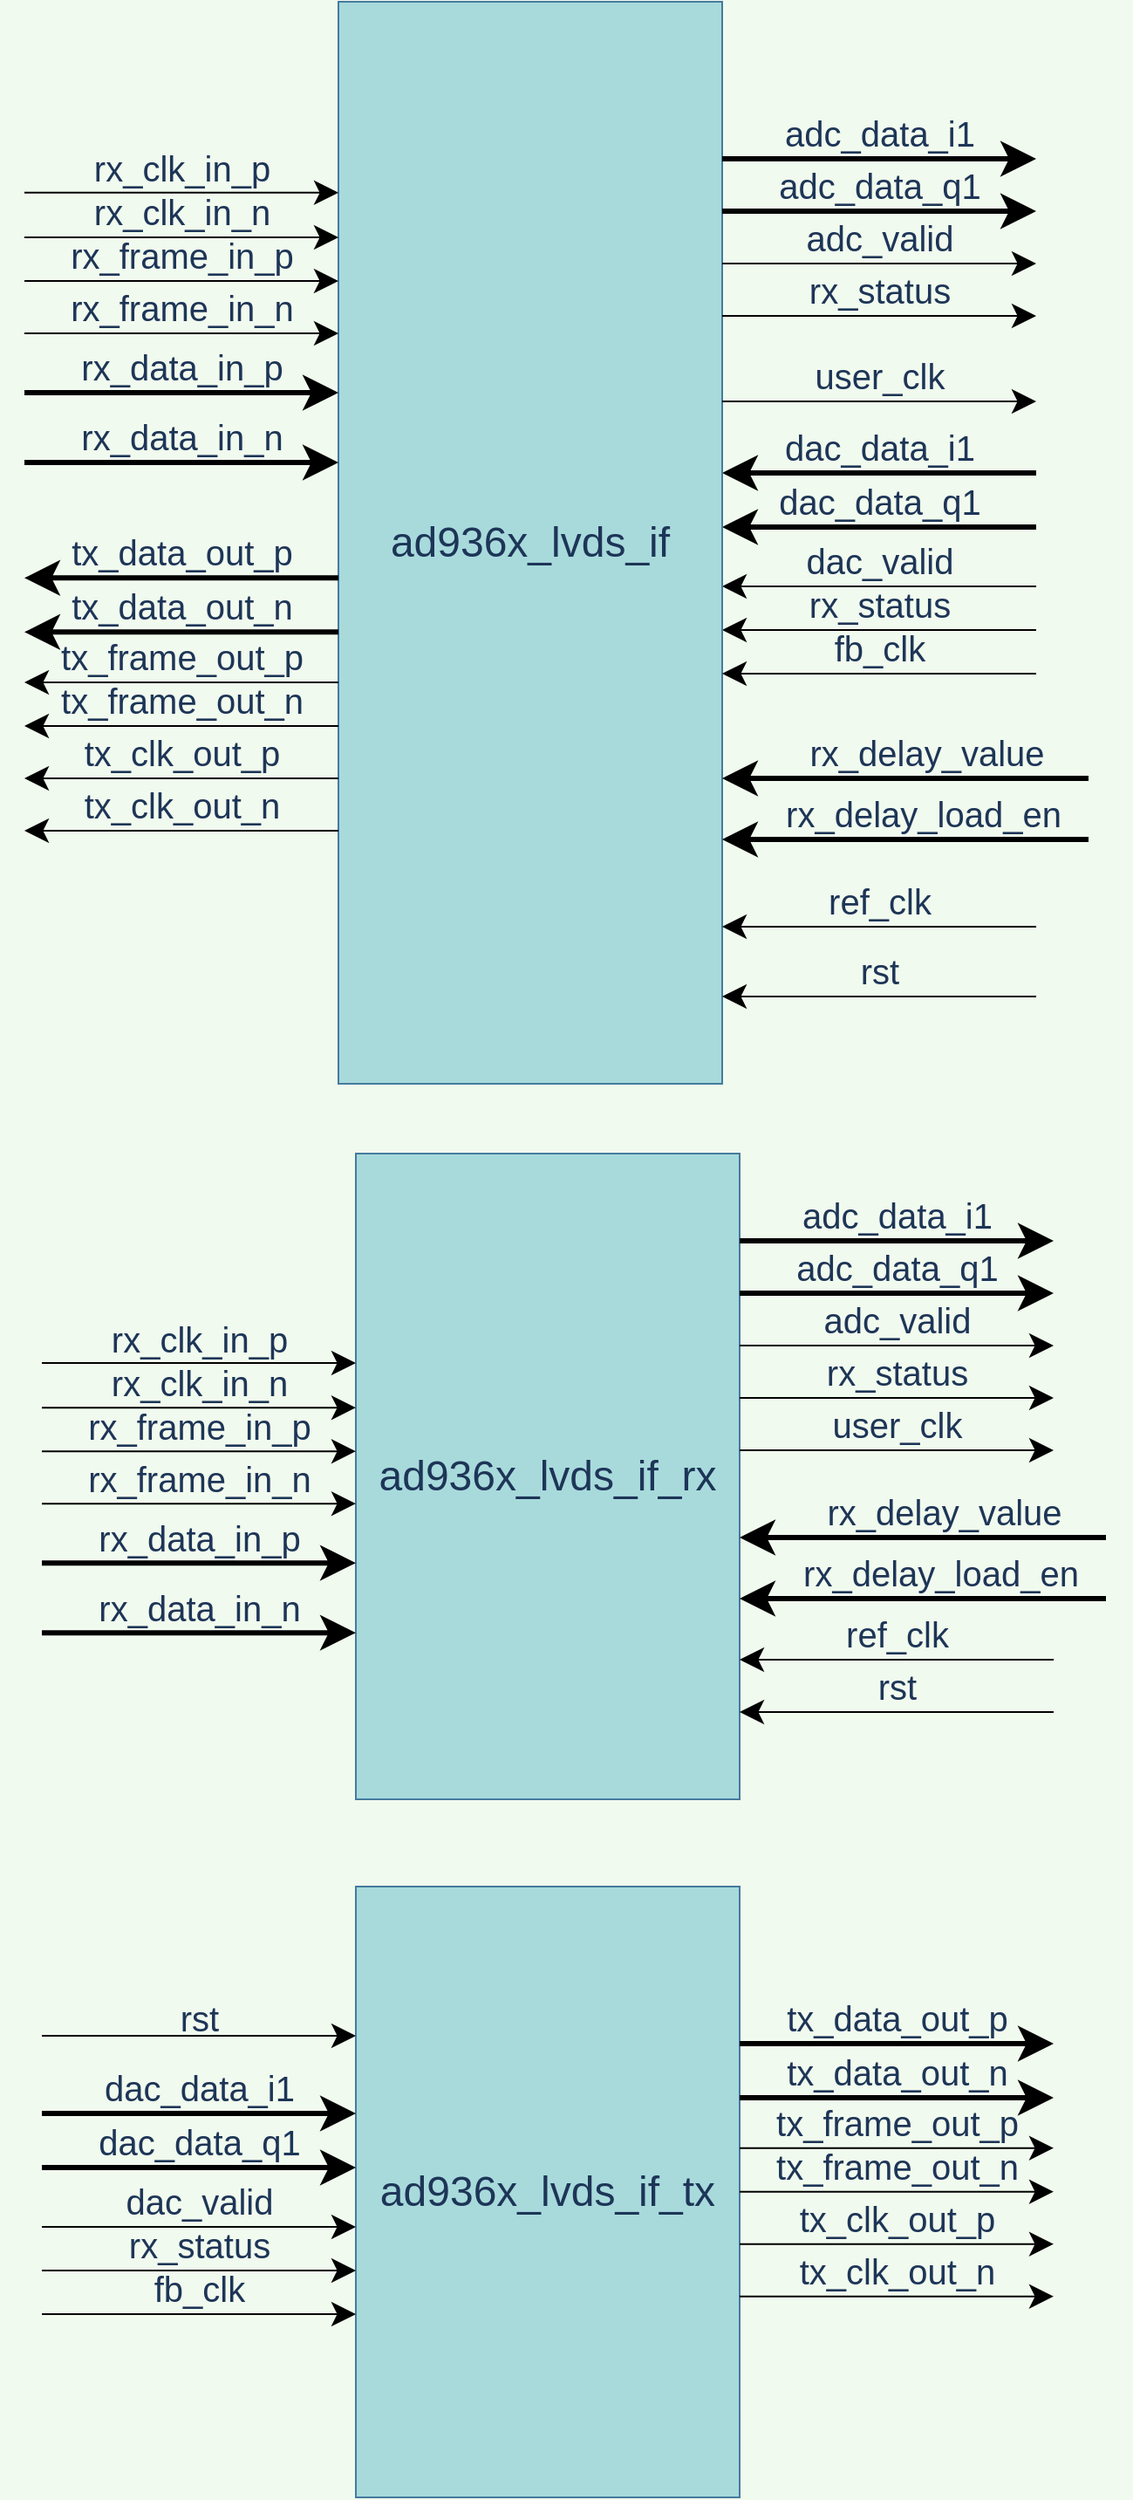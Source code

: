 <mxfile>
    <diagram id="qajqCv2ngGzNVGj3OD6F" name="Page-1">
        <mxGraphModel dx="1374" dy="790" grid="1" gridSize="10" guides="1" tooltips="1" connect="1" arrows="1" fold="1" page="1" pageScale="1" pageWidth="827" pageHeight="1169" background="#F1FAEE" math="0" shadow="0">
            <root>
                <mxCell id="0"/>
                <mxCell id="1" parent="0"/>
                <mxCell id="44" value="" style="group" parent="1" vertex="1" connectable="0">
                    <mxGeometry x="460" y="410" width="180" height="30" as="geometry"/>
                </mxCell>
                <mxCell id="45" value="" style="endArrow=classic;html=1;fontColor=#1D3557;strokeColor=#000000;jumpSize=24;endSize=11;startSize=7;strokeWidth=3;" parent="44" edge="1">
                    <mxGeometry width="50" height="50" relative="1" as="geometry">
                        <mxPoint x="180" y="30" as="sourcePoint"/>
                        <mxPoint y="30" as="targetPoint"/>
                    </mxGeometry>
                </mxCell>
                <mxCell id="46" value="&lt;font style=&quot;font-size: 20px&quot;&gt;dac_data_i1&lt;/font&gt;" style="text;html=1;align=center;verticalAlign=middle;resizable=0;points=[];autosize=1;fontColor=#1D3557;strokeWidth=4;" parent="44" vertex="1">
                    <mxGeometry x="30" y="5" width="120" height="20" as="geometry"/>
                </mxCell>
                <mxCell id="47" value="" style="group" parent="1" vertex="1" connectable="0">
                    <mxGeometry x="460" y="441" width="180" height="30" as="geometry"/>
                </mxCell>
                <mxCell id="48" value="" style="endArrow=classic;html=1;fontColor=#1D3557;strokeColor=#000000;jumpSize=24;endSize=11;startSize=7;strokeWidth=3;" parent="47" edge="1">
                    <mxGeometry width="50" height="50" relative="1" as="geometry">
                        <mxPoint x="180" y="30" as="sourcePoint"/>
                        <mxPoint y="30" as="targetPoint"/>
                    </mxGeometry>
                </mxCell>
                <mxCell id="49" value="&lt;font style=&quot;font-size: 20px&quot;&gt;dac_data_q1&lt;/font&gt;" style="text;html=1;align=center;verticalAlign=middle;resizable=0;points=[];autosize=1;fontColor=#1D3557;strokeWidth=4;" parent="47" vertex="1">
                    <mxGeometry x="25" y="5" width="130" height="20" as="geometry"/>
                </mxCell>
                <mxCell id="53" value="" style="group" parent="1" vertex="1" connectable="0">
                    <mxGeometry x="460" y="500" width="180" height="30" as="geometry"/>
                </mxCell>
                <mxCell id="54" value="" style="endArrow=classic;html=1;fontColor=#1D3557;strokeColor=#000000;jumpSize=24;endSize=11;startSize=7;" parent="53" edge="1">
                    <mxGeometry width="50" height="50" relative="1" as="geometry">
                        <mxPoint x="180" y="30" as="sourcePoint"/>
                        <mxPoint y="30" as="targetPoint"/>
                    </mxGeometry>
                </mxCell>
                <mxCell id="55" value="&lt;font style=&quot;font-size: 20px&quot;&gt;rx_status&lt;/font&gt;" style="text;html=1;align=center;verticalAlign=middle;resizable=0;points=[];autosize=1;fontColor=#1D3557;strokeWidth=4;" parent="53" vertex="1">
                    <mxGeometry x="40" y="5" width="100" height="20" as="geometry"/>
                </mxCell>
                <mxCell id="50" value="" style="group" parent="53" vertex="1" connectable="0">
                    <mxGeometry y="-25" width="180" height="30" as="geometry"/>
                </mxCell>
                <mxCell id="51" value="" style="endArrow=classic;html=1;fontColor=#1D3557;strokeColor=#000000;jumpSize=24;endSize=11;startSize=7;strokeWidth=1;" parent="50" edge="1">
                    <mxGeometry width="50" height="50" relative="1" as="geometry">
                        <mxPoint x="180" y="30" as="sourcePoint"/>
                        <mxPoint y="30" as="targetPoint"/>
                    </mxGeometry>
                </mxCell>
                <mxCell id="52" value="&lt;font style=&quot;font-size: 20px&quot;&gt;dac_valid&lt;/font&gt;" style="text;html=1;align=center;verticalAlign=middle;resizable=0;points=[];autosize=1;fontColor=#1D3557;strokeWidth=4;" parent="50" vertex="1">
                    <mxGeometry x="40" y="5" width="100" height="20" as="geometry"/>
                </mxCell>
                <mxCell id="2" value="&lt;font style=&quot;font-size: 24px&quot;&gt;ad936x_lvds_if&lt;/font&gt;" style="whiteSpace=wrap;html=1;rounded=0;sketch=0;strokeColor=#457B9D;fillColor=#A8DADC;fontColor=#1D3557;" parent="1" vertex="1">
                    <mxGeometry x="240" y="170" width="220" height="620" as="geometry"/>
                </mxCell>
                <mxCell id="8" value="" style="group" parent="1" vertex="1" connectable="0">
                    <mxGeometry x="60" y="275" width="180" height="30" as="geometry"/>
                </mxCell>
                <mxCell id="9" value="" style="endArrow=classic;html=1;fontColor=#1D3557;strokeColor=#000000;jumpSize=24;endSize=11;startSize=7;" parent="8" edge="1">
                    <mxGeometry width="50" height="50" relative="1" as="geometry">
                        <mxPoint y="30" as="sourcePoint"/>
                        <mxPoint x="180" y="30" as="targetPoint"/>
                    </mxGeometry>
                </mxCell>
                <mxCell id="10" value="&lt;font style=&quot;font-size: 20px&quot;&gt;rx_clk_in_n&lt;/font&gt;" style="text;html=1;align=center;verticalAlign=middle;resizable=0;points=[];autosize=1;fontColor=#1D3557;strokeWidth=4;" parent="8" vertex="1">
                    <mxGeometry x="30" y="5" width="120" height="20" as="geometry"/>
                </mxCell>
                <mxCell id="7" value="" style="group" parent="8" vertex="1" connectable="0">
                    <mxGeometry y="-35.57" width="180" height="30" as="geometry"/>
                </mxCell>
                <mxCell id="5" value="" style="endArrow=classic;html=1;fontColor=#1D3557;strokeColor=#000000;jumpSize=24;endSize=11;startSize=7;" parent="7" edge="1">
                    <mxGeometry width="50" height="50" relative="1" as="geometry">
                        <mxPoint y="40" as="sourcePoint"/>
                        <mxPoint x="180" y="40" as="targetPoint"/>
                    </mxGeometry>
                </mxCell>
                <mxCell id="11" value="" style="group" parent="1" vertex="1" connectable="0">
                    <mxGeometry x="60" y="305" width="180" height="30" as="geometry"/>
                </mxCell>
                <mxCell id="12" value="" style="endArrow=classic;html=1;fontColor=#1D3557;strokeColor=#000000;jumpSize=24;endSize=11;startSize=7;" parent="11" edge="1">
                    <mxGeometry width="50" height="50" relative="1" as="geometry">
                        <mxPoint y="25" as="sourcePoint"/>
                        <mxPoint x="180" y="25" as="targetPoint"/>
                    </mxGeometry>
                </mxCell>
                <mxCell id="13" value="&lt;font style=&quot;font-size: 20px&quot;&gt;rx_frame_in_p&lt;/font&gt;" style="text;html=1;align=center;verticalAlign=middle;resizable=0;points=[];autosize=1;fontColor=#1D3557;strokeWidth=4;" parent="11" vertex="1">
                    <mxGeometry x="20" width="140" height="20" as="geometry"/>
                </mxCell>
                <mxCell id="14" value="" style="group" parent="1" vertex="1" connectable="0">
                    <mxGeometry x="60" y="340" width="180" height="30" as="geometry"/>
                </mxCell>
                <mxCell id="15" value="" style="endArrow=classic;html=1;fontColor=#1D3557;strokeColor=#000000;jumpSize=24;endSize=11;startSize=7;" parent="14" edge="1">
                    <mxGeometry width="50" height="50" relative="1" as="geometry">
                        <mxPoint y="20" as="sourcePoint"/>
                        <mxPoint x="180" y="20" as="targetPoint"/>
                    </mxGeometry>
                </mxCell>
                <mxCell id="16" value="&lt;font style=&quot;font-size: 20px&quot;&gt;rx_frame_in_n&lt;/font&gt;" style="text;html=1;align=center;verticalAlign=middle;resizable=0;points=[];autosize=1;fontColor=#1D3557;strokeWidth=4;" parent="14" vertex="1">
                    <mxGeometry x="20" y="-5" width="140" height="20" as="geometry"/>
                </mxCell>
                <mxCell id="19" value="" style="group;strokeWidth=7;" parent="1" vertex="1" connectable="0">
                    <mxGeometry x="60" y="364" width="180" height="30" as="geometry"/>
                </mxCell>
                <mxCell id="20" value="" style="endArrow=classic;html=1;fontColor=#1D3557;strokeColor=#000000;jumpSize=24;endSize=11;startSize=7;strokeWidth=3;" parent="19" edge="1">
                    <mxGeometry width="50" height="50" relative="1" as="geometry">
                        <mxPoint y="30" as="sourcePoint"/>
                        <mxPoint x="180" y="30" as="targetPoint"/>
                    </mxGeometry>
                </mxCell>
                <mxCell id="21" value="&lt;font style=&quot;font-size: 20px&quot;&gt;rx_data_in_p&lt;/font&gt;" style="text;html=1;align=center;verticalAlign=middle;resizable=0;points=[];autosize=1;fontColor=#1D3557;strokeWidth=4;" parent="19" vertex="1">
                    <mxGeometry x="25" y="5" width="130" height="20" as="geometry"/>
                </mxCell>
                <mxCell id="22" value="" style="group;strokeWidth=7;" parent="1" vertex="1" connectable="0">
                    <mxGeometry x="60" y="404" width="180" height="30" as="geometry"/>
                </mxCell>
                <mxCell id="23" value="" style="endArrow=classic;html=1;fontColor=#1D3557;strokeColor=#000000;jumpSize=24;endSize=11;startSize=7;strokeWidth=3;" parent="22" edge="1">
                    <mxGeometry width="50" height="50" relative="1" as="geometry">
                        <mxPoint y="30" as="sourcePoint"/>
                        <mxPoint x="180" y="30" as="targetPoint"/>
                    </mxGeometry>
                </mxCell>
                <mxCell id="24" value="&lt;font style=&quot;font-size: 20px&quot;&gt;rx_data_in_n&lt;/font&gt;" style="text;html=1;align=center;verticalAlign=middle;resizable=0;points=[];autosize=1;fontColor=#1D3557;strokeWidth=4;" parent="22" vertex="1">
                    <mxGeometry x="25" y="5" width="130" height="20" as="geometry"/>
                </mxCell>
                <mxCell id="26" value="" style="group" parent="1" vertex="1" connectable="0">
                    <mxGeometry x="460" y="230" width="180" height="30" as="geometry"/>
                </mxCell>
                <mxCell id="27" value="" style="endArrow=classic;html=1;fontColor=#1D3557;strokeColor=#000000;jumpSize=24;endSize=11;startSize=7;strokeWidth=3;" parent="26" edge="1">
                    <mxGeometry width="50" height="50" relative="1" as="geometry">
                        <mxPoint y="30" as="sourcePoint"/>
                        <mxPoint x="180" y="30" as="targetPoint"/>
                    </mxGeometry>
                </mxCell>
                <mxCell id="28" value="&lt;font style=&quot;font-size: 20px&quot;&gt;adc_data_i1&lt;/font&gt;" style="text;html=1;align=center;verticalAlign=middle;resizable=0;points=[];autosize=1;fontColor=#1D3557;strokeWidth=4;" parent="26" vertex="1">
                    <mxGeometry x="30" y="5" width="120" height="20" as="geometry"/>
                </mxCell>
                <mxCell id="29" value="" style="group" parent="1" vertex="1" connectable="0">
                    <mxGeometry x="460" y="260" width="180" height="30" as="geometry"/>
                </mxCell>
                <mxCell id="30" value="" style="endArrow=classic;html=1;fontColor=#1D3557;strokeColor=#000000;jumpSize=24;endSize=11;startSize=7;strokeWidth=3;" parent="29" edge="1">
                    <mxGeometry width="50" height="50" relative="1" as="geometry">
                        <mxPoint y="30" as="sourcePoint"/>
                        <mxPoint x="180" y="30" as="targetPoint"/>
                    </mxGeometry>
                </mxCell>
                <mxCell id="31" value="&lt;font style=&quot;font-size: 20px&quot;&gt;adc_data_q1&lt;/font&gt;" style="text;html=1;align=center;verticalAlign=middle;resizable=0;points=[];autosize=1;fontColor=#1D3557;strokeWidth=4;" parent="29" vertex="1">
                    <mxGeometry x="25" y="5" width="130" height="20" as="geometry"/>
                </mxCell>
                <mxCell id="38" value="" style="group" parent="1" vertex="1" connectable="0">
                    <mxGeometry x="460" y="290" width="180" height="30" as="geometry"/>
                </mxCell>
                <mxCell id="39" value="" style="endArrow=classic;html=1;fontColor=#1D3557;strokeColor=#000000;jumpSize=24;endSize=11;startSize=7;" parent="38" edge="1">
                    <mxGeometry width="50" height="50" relative="1" as="geometry">
                        <mxPoint y="30" as="sourcePoint"/>
                        <mxPoint x="180" y="30" as="targetPoint"/>
                    </mxGeometry>
                </mxCell>
                <mxCell id="40" value="&lt;font style=&quot;font-size: 20px&quot;&gt;adc_valid&lt;/font&gt;" style="text;html=1;align=center;verticalAlign=middle;resizable=0;points=[];autosize=1;fontColor=#1D3557;strokeWidth=4;" parent="38" vertex="1">
                    <mxGeometry x="40" y="5" width="100" height="20" as="geometry"/>
                </mxCell>
                <mxCell id="41" value="" style="group" parent="1" vertex="1" connectable="0">
                    <mxGeometry x="460" y="320" width="180" height="30" as="geometry"/>
                </mxCell>
                <mxCell id="42" value="" style="endArrow=classic;html=1;fontColor=#1D3557;strokeColor=#000000;jumpSize=24;endSize=11;startSize=7;" parent="41" edge="1">
                    <mxGeometry width="50" height="50" relative="1" as="geometry">
                        <mxPoint y="30" as="sourcePoint"/>
                        <mxPoint x="180" y="30" as="targetPoint"/>
                    </mxGeometry>
                </mxCell>
                <mxCell id="43" value="&lt;font style=&quot;font-size: 20px&quot;&gt;rx_status&lt;/font&gt;" style="text;html=1;align=center;verticalAlign=middle;resizable=0;points=[];autosize=1;fontColor=#1D3557;strokeWidth=4;" parent="41" vertex="1">
                    <mxGeometry x="40" y="5" width="100" height="20" as="geometry"/>
                </mxCell>
                <mxCell id="56" value="" style="group" parent="1" vertex="1" connectable="0">
                    <mxGeometry x="460" y="525" width="180" height="30" as="geometry"/>
                </mxCell>
                <mxCell id="57" value="" style="endArrow=classic;html=1;fontColor=#1D3557;strokeColor=#000000;jumpSize=24;endSize=11;startSize=7;" parent="56" edge="1">
                    <mxGeometry width="50" height="50" relative="1" as="geometry">
                        <mxPoint x="180" y="30" as="sourcePoint"/>
                        <mxPoint y="30" as="targetPoint"/>
                    </mxGeometry>
                </mxCell>
                <mxCell id="58" value="&lt;font style=&quot;font-size: 20px&quot;&gt;fb_clk&lt;/font&gt;" style="text;html=1;align=center;verticalAlign=middle;resizable=0;points=[];autosize=1;fontColor=#1D3557;strokeWidth=4;" parent="56" vertex="1">
                    <mxGeometry x="55" y="5" width="70" height="20" as="geometry"/>
                </mxCell>
                <mxCell id="59" value="" style="group" parent="1" vertex="1" connectable="0">
                    <mxGeometry x="460" y="369" width="180" height="30" as="geometry"/>
                </mxCell>
                <mxCell id="60" value="" style="endArrow=classic;html=1;fontColor=#1D3557;strokeColor=#000000;jumpSize=24;endSize=11;startSize=7;" parent="59" edge="1">
                    <mxGeometry width="50" height="50" relative="1" as="geometry">
                        <mxPoint y="30" as="sourcePoint"/>
                        <mxPoint x="180" y="30" as="targetPoint"/>
                    </mxGeometry>
                </mxCell>
                <mxCell id="61" value="&lt;font style=&quot;font-size: 20px&quot;&gt;user_clk&lt;/font&gt;" style="text;html=1;align=center;verticalAlign=middle;resizable=0;points=[];autosize=1;fontColor=#1D3557;strokeWidth=4;" parent="59" vertex="1">
                    <mxGeometry x="45" y="5" width="90" height="20" as="geometry"/>
                </mxCell>
                <mxCell id="6" value="&lt;font style=&quot;font-size: 20px&quot;&gt;rx_clk_in_p&lt;/font&gt;" style="text;html=1;align=center;verticalAlign=middle;resizable=0;points=[];autosize=1;fontColor=#1D3557;strokeWidth=4;" parent="1" vertex="1">
                    <mxGeometry x="90" y="255" width="120" height="20" as="geometry"/>
                </mxCell>
                <mxCell id="63" value="" style="group" parent="1" vertex="1" connectable="0">
                    <mxGeometry x="60" y="470.16" width="180" height="30" as="geometry"/>
                </mxCell>
                <mxCell id="64" value="" style="endArrow=classic;html=1;fontColor=#1D3557;strokeColor=#000000;jumpSize=24;endSize=11;startSize=7;strokeWidth=3;" parent="63" edge="1">
                    <mxGeometry width="50" height="50" relative="1" as="geometry">
                        <mxPoint x="180" y="30" as="sourcePoint"/>
                        <mxPoint y="30" as="targetPoint"/>
                    </mxGeometry>
                </mxCell>
                <mxCell id="65" value="&lt;font style=&quot;font-size: 20px&quot;&gt;tx_data_out_p&lt;/font&gt;" style="text;html=1;align=center;verticalAlign=middle;resizable=0;points=[];autosize=1;fontColor=#1D3557;strokeWidth=4;" parent="63" vertex="1">
                    <mxGeometry x="20" y="5" width="140" height="20" as="geometry"/>
                </mxCell>
                <mxCell id="66" value="" style="group" parent="1" vertex="1" connectable="0">
                    <mxGeometry x="60" y="501.16" width="180" height="30" as="geometry"/>
                </mxCell>
                <mxCell id="67" value="" style="endArrow=classic;html=1;fontColor=#1D3557;strokeColor=#000000;jumpSize=24;endSize=11;startSize=7;strokeWidth=3;" parent="66" edge="1">
                    <mxGeometry width="50" height="50" relative="1" as="geometry">
                        <mxPoint x="180" y="30" as="sourcePoint"/>
                        <mxPoint y="30" as="targetPoint"/>
                    </mxGeometry>
                </mxCell>
                <mxCell id="68" value="&lt;font style=&quot;font-size: 20px&quot;&gt;tx_data_out_n&lt;/font&gt;" style="text;html=1;align=center;verticalAlign=middle;resizable=0;points=[];autosize=1;fontColor=#1D3557;strokeWidth=4;" parent="66" vertex="1">
                    <mxGeometry x="20" y="5" width="140" height="20" as="geometry"/>
                </mxCell>
                <mxCell id="69" value="" style="group" parent="1" vertex="1" connectable="0">
                    <mxGeometry x="60" y="555" width="180" height="30" as="geometry"/>
                </mxCell>
                <mxCell id="70" value="" style="endArrow=classic;html=1;fontColor=#1D3557;strokeColor=#000000;jumpSize=24;endSize=11;startSize=7;" parent="69" edge="1">
                    <mxGeometry width="50" height="50" relative="1" as="geometry">
                        <mxPoint x="180" y="30" as="sourcePoint"/>
                        <mxPoint y="30" as="targetPoint"/>
                    </mxGeometry>
                </mxCell>
                <mxCell id="71" value="&lt;font style=&quot;font-size: 20px&quot;&gt;tx_frame_out_n&lt;/font&gt;" style="text;html=1;align=center;verticalAlign=middle;resizable=0;points=[];autosize=1;fontColor=#1D3557;strokeWidth=4;" parent="69" vertex="1">
                    <mxGeometry x="15" y="5" width="150" height="20" as="geometry"/>
                </mxCell>
                <mxCell id="72" value="" style="group" parent="69" vertex="1" connectable="0">
                    <mxGeometry y="-25" width="180" height="30" as="geometry"/>
                </mxCell>
                <mxCell id="73" value="" style="endArrow=classic;html=1;fontColor=#1D3557;strokeColor=#000000;jumpSize=24;endSize=11;startSize=7;strokeWidth=1;" parent="72" edge="1">
                    <mxGeometry width="50" height="50" relative="1" as="geometry">
                        <mxPoint x="180" y="30" as="sourcePoint"/>
                        <mxPoint y="30" as="targetPoint"/>
                    </mxGeometry>
                </mxCell>
                <mxCell id="74" value="&lt;font style=&quot;font-size: 20px&quot;&gt;tx_frame_out_p&lt;/font&gt;" style="text;html=1;align=center;verticalAlign=middle;resizable=0;points=[];autosize=1;fontColor=#1D3557;strokeWidth=4;" parent="72" vertex="1">
                    <mxGeometry x="15" y="5" width="150" height="20" as="geometry"/>
                </mxCell>
                <mxCell id="75" value="" style="group" parent="1" vertex="1" connectable="0">
                    <mxGeometry x="60" y="585" width="180" height="30" as="geometry"/>
                </mxCell>
                <mxCell id="76" value="" style="endArrow=classic;html=1;fontColor=#1D3557;strokeColor=#000000;jumpSize=24;endSize=11;startSize=7;" parent="75" edge="1">
                    <mxGeometry width="50" height="50" relative="1" as="geometry">
                        <mxPoint x="180" y="30" as="sourcePoint"/>
                        <mxPoint y="30" as="targetPoint"/>
                    </mxGeometry>
                </mxCell>
                <mxCell id="77" value="&lt;font style=&quot;font-size: 20px&quot;&gt;tx_clk_out_p&lt;/font&gt;" style="text;html=1;align=center;verticalAlign=middle;resizable=0;points=[];autosize=1;fontColor=#1D3557;strokeWidth=4;" parent="75" vertex="1">
                    <mxGeometry x="25" y="5" width="130" height="20" as="geometry"/>
                </mxCell>
                <mxCell id="78" value="" style="group" parent="1" vertex="1" connectable="0">
                    <mxGeometry x="60" y="615" width="180" height="30" as="geometry"/>
                </mxCell>
                <mxCell id="79" value="" style="endArrow=classic;html=1;fontColor=#1D3557;strokeColor=#000000;jumpSize=24;endSize=11;startSize=7;" parent="78" edge="1">
                    <mxGeometry width="50" height="50" relative="1" as="geometry">
                        <mxPoint x="180" y="30" as="sourcePoint"/>
                        <mxPoint y="30" as="targetPoint"/>
                    </mxGeometry>
                </mxCell>
                <mxCell id="80" value="&lt;font style=&quot;font-size: 20px&quot;&gt;tx_clk_out_n&lt;/font&gt;" style="text;html=1;align=center;verticalAlign=middle;resizable=0;points=[];autosize=1;fontColor=#1D3557;strokeWidth=4;" parent="78" vertex="1">
                    <mxGeometry x="25" y="5" width="130" height="20" as="geometry"/>
                </mxCell>
                <mxCell id="84" value="" style="group" parent="1" vertex="1" connectable="0">
                    <mxGeometry x="460" y="585" width="210" height="30" as="geometry"/>
                </mxCell>
                <mxCell id="85" value="" style="endArrow=classic;html=1;fontColor=#1D3557;strokeColor=#000000;jumpSize=24;endSize=11;startSize=7;strokeWidth=3;" parent="84" edge="1">
                    <mxGeometry width="50" height="50" relative="1" as="geometry">
                        <mxPoint x="210" y="30" as="sourcePoint"/>
                        <mxPoint y="30" as="targetPoint"/>
                    </mxGeometry>
                </mxCell>
                <mxCell id="86" value="&lt;font style=&quot;font-size: 20px&quot;&gt;rx_delay_value&lt;/font&gt;" style="text;html=1;align=center;verticalAlign=middle;resizable=0;points=[];autosize=1;fontColor=#1D3557;strokeWidth=4;" parent="84" vertex="1">
                    <mxGeometry x="41.997" y="5" width="150" height="20" as="geometry"/>
                </mxCell>
                <mxCell id="87" value="" style="group" parent="1" vertex="1" connectable="0">
                    <mxGeometry x="460" y="620" width="210" height="30" as="geometry"/>
                </mxCell>
                <mxCell id="88" value="" style="endArrow=classic;html=1;fontColor=#1D3557;strokeColor=#000000;jumpSize=24;endSize=11;startSize=7;strokeWidth=3;" parent="87" edge="1">
                    <mxGeometry width="50" height="50" relative="1" as="geometry">
                        <mxPoint x="210" y="30" as="sourcePoint"/>
                        <mxPoint y="30" as="targetPoint"/>
                    </mxGeometry>
                </mxCell>
                <mxCell id="89" value="&lt;font style=&quot;font-size: 20px&quot;&gt;rx_delay_load_en&lt;/font&gt;" style="text;html=1;align=center;verticalAlign=middle;resizable=0;points=[];autosize=1;fontColor=#1D3557;strokeWidth=4;" parent="87" vertex="1">
                    <mxGeometry x="30.003" y="5" width="170" height="20" as="geometry"/>
                </mxCell>
                <mxCell id="90" value="" style="group" parent="1" vertex="1" connectable="0">
                    <mxGeometry x="460" y="670" width="180" height="30" as="geometry"/>
                </mxCell>
                <mxCell id="91" value="" style="endArrow=classic;html=1;fontColor=#1D3557;strokeColor=#000000;jumpSize=24;endSize=11;startSize=7;" parent="90" edge="1">
                    <mxGeometry width="50" height="50" relative="1" as="geometry">
                        <mxPoint x="180" y="30" as="sourcePoint"/>
                        <mxPoint y="30" as="targetPoint"/>
                    </mxGeometry>
                </mxCell>
                <mxCell id="92" value="&lt;font style=&quot;font-size: 20px&quot;&gt;ref_clk&lt;/font&gt;" style="text;html=1;align=center;verticalAlign=middle;resizable=0;points=[];autosize=1;fontColor=#1D3557;strokeWidth=4;" parent="90" vertex="1">
                    <mxGeometry x="55" y="5" width="70" height="20" as="geometry"/>
                </mxCell>
                <mxCell id="93" value="" style="group" parent="1" vertex="1" connectable="0">
                    <mxGeometry x="460" y="710" width="180" height="30" as="geometry"/>
                </mxCell>
                <mxCell id="94" value="" style="endArrow=classic;html=1;fontColor=#1D3557;strokeColor=#000000;jumpSize=24;endSize=11;startSize=7;" parent="93" edge="1">
                    <mxGeometry width="50" height="50" relative="1" as="geometry">
                        <mxPoint x="180" y="30" as="sourcePoint"/>
                        <mxPoint y="30" as="targetPoint"/>
                    </mxGeometry>
                </mxCell>
                <mxCell id="95" value="&lt;font style=&quot;font-size: 20px&quot;&gt;rst&lt;/font&gt;" style="text;html=1;align=center;verticalAlign=middle;resizable=0;points=[];autosize=1;fontColor=#1D3557;strokeWidth=4;" parent="93" vertex="1">
                    <mxGeometry x="70" y="5" width="40" height="20" as="geometry"/>
                </mxCell>
                <mxCell id="108" value="&lt;font style=&quot;font-size: 24px&quot;&gt;ad936x_lvds_if_rx&lt;/font&gt;" style="whiteSpace=wrap;html=1;rounded=0;sketch=0;strokeColor=#457B9D;fillColor=#A8DADC;fontColor=#1D3557;" parent="1" vertex="1">
                    <mxGeometry x="250" y="830" width="220" height="370" as="geometry"/>
                </mxCell>
                <mxCell id="109" value="" style="group" parent="1" vertex="1" connectable="0">
                    <mxGeometry x="70" y="945.57" width="180" height="30" as="geometry"/>
                </mxCell>
                <mxCell id="110" value="" style="endArrow=classic;html=1;fontColor=#1D3557;strokeColor=#000000;jumpSize=24;endSize=11;startSize=7;" parent="109" edge="1">
                    <mxGeometry width="50" height="50" relative="1" as="geometry">
                        <mxPoint y="30" as="sourcePoint"/>
                        <mxPoint x="180" y="30" as="targetPoint"/>
                    </mxGeometry>
                </mxCell>
                <mxCell id="111" value="&lt;font style=&quot;font-size: 20px&quot;&gt;rx_clk_in_n&lt;/font&gt;" style="text;html=1;align=center;verticalAlign=middle;resizable=0;points=[];autosize=1;fontColor=#1D3557;strokeWidth=4;" parent="109" vertex="1">
                    <mxGeometry x="30" y="5" width="120" height="20" as="geometry"/>
                </mxCell>
                <mxCell id="112" value="" style="group" parent="109" vertex="1" connectable="0">
                    <mxGeometry y="-35.57" width="180" height="30" as="geometry"/>
                </mxCell>
                <mxCell id="113" value="" style="endArrow=classic;html=1;fontColor=#1D3557;strokeColor=#000000;jumpSize=24;endSize=11;startSize=7;" parent="112" edge="1">
                    <mxGeometry width="50" height="50" relative="1" as="geometry">
                        <mxPoint y="40" as="sourcePoint"/>
                        <mxPoint x="180" y="40" as="targetPoint"/>
                    </mxGeometry>
                </mxCell>
                <mxCell id="114" value="" style="group" parent="1" vertex="1" connectable="0">
                    <mxGeometry x="70" y="975.57" width="180" height="30" as="geometry"/>
                </mxCell>
                <mxCell id="115" value="" style="endArrow=classic;html=1;fontColor=#1D3557;strokeColor=#000000;jumpSize=24;endSize=11;startSize=7;" parent="114" edge="1">
                    <mxGeometry width="50" height="50" relative="1" as="geometry">
                        <mxPoint y="25" as="sourcePoint"/>
                        <mxPoint x="180" y="25" as="targetPoint"/>
                    </mxGeometry>
                </mxCell>
                <mxCell id="116" value="&lt;font style=&quot;font-size: 20px&quot;&gt;rx_frame_in_p&lt;/font&gt;" style="text;html=1;align=center;verticalAlign=middle;resizable=0;points=[];autosize=1;fontColor=#1D3557;strokeWidth=4;" parent="114" vertex="1">
                    <mxGeometry x="20" width="140" height="20" as="geometry"/>
                </mxCell>
                <mxCell id="117" value="" style="group" parent="1" vertex="1" connectable="0">
                    <mxGeometry x="70" y="1010.57" width="180" height="30" as="geometry"/>
                </mxCell>
                <mxCell id="118" value="" style="endArrow=classic;html=1;fontColor=#1D3557;strokeColor=#000000;jumpSize=24;endSize=11;startSize=7;" parent="117" edge="1">
                    <mxGeometry width="50" height="50" relative="1" as="geometry">
                        <mxPoint y="20" as="sourcePoint"/>
                        <mxPoint x="180" y="20" as="targetPoint"/>
                    </mxGeometry>
                </mxCell>
                <mxCell id="119" value="&lt;font style=&quot;font-size: 20px&quot;&gt;rx_frame_in_n&lt;/font&gt;" style="text;html=1;align=center;verticalAlign=middle;resizable=0;points=[];autosize=1;fontColor=#1D3557;strokeWidth=4;" parent="117" vertex="1">
                    <mxGeometry x="20" y="-5" width="140" height="20" as="geometry"/>
                </mxCell>
                <mxCell id="120" value="" style="group;strokeWidth=7;" parent="1" vertex="1" connectable="0">
                    <mxGeometry x="70" y="1034.57" width="180" height="30" as="geometry"/>
                </mxCell>
                <mxCell id="121" value="" style="endArrow=classic;html=1;fontColor=#1D3557;strokeColor=#000000;jumpSize=24;endSize=11;startSize=7;strokeWidth=3;" parent="120" edge="1">
                    <mxGeometry width="50" height="50" relative="1" as="geometry">
                        <mxPoint y="30" as="sourcePoint"/>
                        <mxPoint x="180" y="30" as="targetPoint"/>
                    </mxGeometry>
                </mxCell>
                <mxCell id="122" value="&lt;font style=&quot;font-size: 20px&quot;&gt;rx_data_in_p&lt;/font&gt;" style="text;html=1;align=center;verticalAlign=middle;resizable=0;points=[];autosize=1;fontColor=#1D3557;strokeWidth=4;" parent="120" vertex="1">
                    <mxGeometry x="25" y="5" width="130" height="20" as="geometry"/>
                </mxCell>
                <mxCell id="123" value="" style="group;strokeWidth=7;" parent="1" vertex="1" connectable="0">
                    <mxGeometry x="70" y="1074.57" width="180" height="30" as="geometry"/>
                </mxCell>
                <mxCell id="124" value="" style="endArrow=classic;html=1;fontColor=#1D3557;strokeColor=#000000;jumpSize=24;endSize=11;startSize=7;strokeWidth=3;" parent="123" edge="1">
                    <mxGeometry width="50" height="50" relative="1" as="geometry">
                        <mxPoint y="30" as="sourcePoint"/>
                        <mxPoint x="180" y="30" as="targetPoint"/>
                    </mxGeometry>
                </mxCell>
                <mxCell id="125" value="&lt;font style=&quot;font-size: 20px&quot;&gt;rx_data_in_n&lt;/font&gt;" style="text;html=1;align=center;verticalAlign=middle;resizable=0;points=[];autosize=1;fontColor=#1D3557;strokeWidth=4;" parent="123" vertex="1">
                    <mxGeometry x="25" y="5" width="130" height="20" as="geometry"/>
                </mxCell>
                <mxCell id="126" value="" style="group" parent="1" vertex="1" connectable="0">
                    <mxGeometry x="470" y="850" width="180" height="30" as="geometry"/>
                </mxCell>
                <mxCell id="127" value="" style="endArrow=classic;html=1;fontColor=#1D3557;strokeColor=#000000;jumpSize=24;endSize=11;startSize=7;strokeWidth=3;" parent="126" edge="1">
                    <mxGeometry width="50" height="50" relative="1" as="geometry">
                        <mxPoint y="30" as="sourcePoint"/>
                        <mxPoint x="180" y="30" as="targetPoint"/>
                    </mxGeometry>
                </mxCell>
                <mxCell id="128" value="&lt;font style=&quot;font-size: 20px&quot;&gt;adc_data_i1&lt;/font&gt;" style="text;html=1;align=center;verticalAlign=middle;resizable=0;points=[];autosize=1;fontColor=#1D3557;strokeWidth=4;" parent="126" vertex="1">
                    <mxGeometry x="30" y="5" width="120" height="20" as="geometry"/>
                </mxCell>
                <mxCell id="129" value="" style="group" parent="1" vertex="1" connectable="0">
                    <mxGeometry x="470" y="880" width="180" height="30" as="geometry"/>
                </mxCell>
                <mxCell id="130" value="" style="endArrow=classic;html=1;fontColor=#1D3557;strokeColor=#000000;jumpSize=24;endSize=11;startSize=7;strokeWidth=3;" parent="129" edge="1">
                    <mxGeometry width="50" height="50" relative="1" as="geometry">
                        <mxPoint y="30" as="sourcePoint"/>
                        <mxPoint x="180" y="30" as="targetPoint"/>
                    </mxGeometry>
                </mxCell>
                <mxCell id="131" value="&lt;font style=&quot;font-size: 20px&quot;&gt;adc_data_q1&lt;/font&gt;" style="text;html=1;align=center;verticalAlign=middle;resizable=0;points=[];autosize=1;fontColor=#1D3557;strokeWidth=4;" parent="129" vertex="1">
                    <mxGeometry x="25" y="5" width="130" height="20" as="geometry"/>
                </mxCell>
                <mxCell id="132" value="" style="group" parent="1" vertex="1" connectable="0">
                    <mxGeometry x="470" y="910" width="180" height="30" as="geometry"/>
                </mxCell>
                <mxCell id="133" value="" style="endArrow=classic;html=1;fontColor=#1D3557;strokeColor=#000000;jumpSize=24;endSize=11;startSize=7;" parent="132" edge="1">
                    <mxGeometry width="50" height="50" relative="1" as="geometry">
                        <mxPoint y="30" as="sourcePoint"/>
                        <mxPoint x="180" y="30" as="targetPoint"/>
                    </mxGeometry>
                </mxCell>
                <mxCell id="134" value="&lt;font style=&quot;font-size: 20px&quot;&gt;adc_valid&lt;/font&gt;" style="text;html=1;align=center;verticalAlign=middle;resizable=0;points=[];autosize=1;fontColor=#1D3557;strokeWidth=4;" parent="132" vertex="1">
                    <mxGeometry x="40" y="5" width="100" height="20" as="geometry"/>
                </mxCell>
                <mxCell id="135" value="" style="group" parent="1" vertex="1" connectable="0">
                    <mxGeometry x="470" y="940" width="180" height="30" as="geometry"/>
                </mxCell>
                <mxCell id="136" value="" style="endArrow=classic;html=1;fontColor=#1D3557;strokeColor=#000000;jumpSize=24;endSize=11;startSize=7;" parent="135" edge="1">
                    <mxGeometry width="50" height="50" relative="1" as="geometry">
                        <mxPoint y="30" as="sourcePoint"/>
                        <mxPoint x="180" y="30" as="targetPoint"/>
                    </mxGeometry>
                </mxCell>
                <mxCell id="137" value="&lt;font style=&quot;font-size: 20px&quot;&gt;rx_status&lt;/font&gt;" style="text;html=1;align=center;verticalAlign=middle;resizable=0;points=[];autosize=1;fontColor=#1D3557;strokeWidth=4;" parent="135" vertex="1">
                    <mxGeometry x="40" y="5" width="100" height="20" as="geometry"/>
                </mxCell>
                <mxCell id="141" value="" style="group" parent="1" vertex="1" connectable="0">
                    <mxGeometry x="470" y="970" width="180" height="30" as="geometry"/>
                </mxCell>
                <mxCell id="142" value="" style="endArrow=classic;html=1;fontColor=#1D3557;strokeColor=#000000;jumpSize=24;endSize=11;startSize=7;" parent="141" edge="1">
                    <mxGeometry width="50" height="50" relative="1" as="geometry">
                        <mxPoint y="30" as="sourcePoint"/>
                        <mxPoint x="180" y="30" as="targetPoint"/>
                    </mxGeometry>
                </mxCell>
                <mxCell id="143" value="&lt;font style=&quot;font-size: 20px&quot;&gt;user_clk&lt;/font&gt;" style="text;html=1;align=center;verticalAlign=middle;resizable=0;points=[];autosize=1;fontColor=#1D3557;strokeWidth=4;" parent="141" vertex="1">
                    <mxGeometry x="45" y="5" width="90" height="20" as="geometry"/>
                </mxCell>
                <mxCell id="144" value="&lt;font style=&quot;font-size: 20px&quot;&gt;rx_clk_in_p&lt;/font&gt;" style="text;html=1;align=center;verticalAlign=middle;resizable=0;points=[];autosize=1;fontColor=#1D3557;strokeWidth=4;" parent="1" vertex="1">
                    <mxGeometry x="100" y="925.57" width="120" height="20" as="geometry"/>
                </mxCell>
                <mxCell id="163" value="" style="group" parent="1" vertex="1" connectable="0">
                    <mxGeometry x="470" y="1020" width="210" height="30" as="geometry"/>
                </mxCell>
                <mxCell id="164" value="" style="endArrow=classic;html=1;fontColor=#1D3557;strokeColor=#000000;jumpSize=24;endSize=11;startSize=7;strokeWidth=3;" parent="163" edge="1">
                    <mxGeometry width="50" height="50" relative="1" as="geometry">
                        <mxPoint x="210" y="30" as="sourcePoint"/>
                        <mxPoint y="30" as="targetPoint"/>
                    </mxGeometry>
                </mxCell>
                <mxCell id="165" value="&lt;font style=&quot;font-size: 20px&quot;&gt;rx_delay_value&lt;/font&gt;" style="text;html=1;align=center;verticalAlign=middle;resizable=0;points=[];autosize=1;fontColor=#1D3557;strokeWidth=4;" parent="163" vertex="1">
                    <mxGeometry x="41.997" y="5" width="150" height="20" as="geometry"/>
                </mxCell>
                <mxCell id="166" value="" style="group" parent="1" vertex="1" connectable="0">
                    <mxGeometry x="470" y="1055" width="210" height="30" as="geometry"/>
                </mxCell>
                <mxCell id="167" value="" style="endArrow=classic;html=1;fontColor=#1D3557;strokeColor=#000000;jumpSize=24;endSize=11;startSize=7;strokeWidth=3;" parent="166" edge="1">
                    <mxGeometry width="50" height="50" relative="1" as="geometry">
                        <mxPoint x="210" y="30" as="sourcePoint"/>
                        <mxPoint y="30" as="targetPoint"/>
                    </mxGeometry>
                </mxCell>
                <mxCell id="168" value="&lt;font style=&quot;font-size: 20px&quot;&gt;rx_delay_load_en&lt;/font&gt;" style="text;html=1;align=center;verticalAlign=middle;resizable=0;points=[];autosize=1;fontColor=#1D3557;strokeWidth=4;" parent="166" vertex="1">
                    <mxGeometry x="30.003" y="5" width="170" height="20" as="geometry"/>
                </mxCell>
                <mxCell id="169" value="" style="group" parent="1" vertex="1" connectable="0">
                    <mxGeometry x="470" y="1090" width="180" height="30" as="geometry"/>
                </mxCell>
                <mxCell id="170" value="" style="endArrow=classic;html=1;fontColor=#1D3557;strokeColor=#000000;jumpSize=24;endSize=11;startSize=7;" parent="169" edge="1">
                    <mxGeometry width="50" height="50" relative="1" as="geometry">
                        <mxPoint x="180" y="30" as="sourcePoint"/>
                        <mxPoint y="30" as="targetPoint"/>
                    </mxGeometry>
                </mxCell>
                <mxCell id="171" value="&lt;font style=&quot;font-size: 20px&quot;&gt;ref_clk&lt;/font&gt;" style="text;html=1;align=center;verticalAlign=middle;resizable=0;points=[];autosize=1;fontColor=#1D3557;strokeWidth=4;" parent="169" vertex="1">
                    <mxGeometry x="55" y="5" width="70" height="20" as="geometry"/>
                </mxCell>
                <mxCell id="172" value="" style="group" parent="1" vertex="1" connectable="0">
                    <mxGeometry x="470" y="1120" width="180" height="30" as="geometry"/>
                </mxCell>
                <mxCell id="173" value="" style="endArrow=classic;html=1;fontColor=#1D3557;strokeColor=#000000;jumpSize=24;endSize=11;startSize=7;" parent="172" edge="1">
                    <mxGeometry width="50" height="50" relative="1" as="geometry">
                        <mxPoint x="180" y="30" as="sourcePoint"/>
                        <mxPoint y="30" as="targetPoint"/>
                    </mxGeometry>
                </mxCell>
                <mxCell id="174" value="&lt;font style=&quot;font-size: 20px&quot;&gt;rst&lt;/font&gt;" style="text;html=1;align=center;verticalAlign=middle;resizable=0;points=[];autosize=1;fontColor=#1D3557;strokeWidth=4;" parent="172" vertex="1">
                    <mxGeometry x="70" y="5" width="40" height="20" as="geometry"/>
                </mxCell>
                <mxCell id="175" value="&lt;font style=&quot;font-size: 24px&quot;&gt;ad936x_lvds_if_tx&lt;/font&gt;" style="whiteSpace=wrap;html=1;rounded=0;sketch=0;strokeColor=#457B9D;fillColor=#A8DADC;fontColor=#1D3557;" vertex="1" parent="1">
                    <mxGeometry x="250" y="1250" width="220" height="350" as="geometry"/>
                </mxCell>
                <mxCell id="221" value="" style="group" vertex="1" connectable="0" parent="1">
                    <mxGeometry x="470" y="1310" width="180" height="30" as="geometry"/>
                </mxCell>
                <mxCell id="222" value="" style="endArrow=classic;html=1;fontColor=#1D3557;strokeColor=#000000;jumpSize=24;endSize=11;startSize=7;strokeWidth=3;" edge="1" parent="221">
                    <mxGeometry width="50" height="50" relative="1" as="geometry">
                        <mxPoint y="30" as="sourcePoint"/>
                        <mxPoint x="180" y="30" as="targetPoint"/>
                    </mxGeometry>
                </mxCell>
                <mxCell id="223" value="&lt;font style=&quot;font-size: 20px&quot;&gt;tx_data_out_p&lt;/font&gt;" style="text;html=1;align=center;verticalAlign=middle;resizable=0;points=[];autosize=1;fontColor=#1D3557;strokeWidth=4;" vertex="1" parent="221">
                    <mxGeometry x="20" y="5" width="140" height="20" as="geometry"/>
                </mxCell>
                <mxCell id="224" value="" style="group" vertex="1" connectable="0" parent="1">
                    <mxGeometry x="470" y="1341" width="180" height="30" as="geometry"/>
                </mxCell>
                <mxCell id="225" value="" style="endArrow=classic;html=1;fontColor=#1D3557;strokeColor=#000000;jumpSize=24;endSize=11;startSize=7;strokeWidth=3;" edge="1" parent="224">
                    <mxGeometry width="50" height="50" relative="1" as="geometry">
                        <mxPoint y="30" as="sourcePoint"/>
                        <mxPoint x="180" y="30" as="targetPoint"/>
                    </mxGeometry>
                </mxCell>
                <mxCell id="226" value="&lt;font style=&quot;font-size: 20px&quot;&gt;tx_data_out_n&lt;/font&gt;" style="text;html=1;align=center;verticalAlign=middle;resizable=0;points=[];autosize=1;fontColor=#1D3557;strokeWidth=4;" vertex="1" parent="224">
                    <mxGeometry x="20" y="5" width="140" height="20" as="geometry"/>
                </mxCell>
                <mxCell id="227" value="" style="group" vertex="1" connectable="0" parent="1">
                    <mxGeometry x="470" y="1394.84" width="180" height="30" as="geometry"/>
                </mxCell>
                <mxCell id="228" value="" style="endArrow=classic;html=1;fontColor=#1D3557;strokeColor=#000000;jumpSize=24;endSize=11;startSize=7;" edge="1" parent="227">
                    <mxGeometry width="50" height="50" relative="1" as="geometry">
                        <mxPoint y="30" as="sourcePoint"/>
                        <mxPoint x="180" y="30" as="targetPoint"/>
                    </mxGeometry>
                </mxCell>
                <mxCell id="229" value="&lt;font style=&quot;font-size: 20px&quot;&gt;tx_frame_out_n&lt;/font&gt;" style="text;html=1;align=center;verticalAlign=middle;resizable=0;points=[];autosize=1;fontColor=#1D3557;strokeWidth=4;" vertex="1" parent="227">
                    <mxGeometry x="15" y="5" width="150" height="20" as="geometry"/>
                </mxCell>
                <mxCell id="230" value="" style="group" vertex="1" connectable="0" parent="227">
                    <mxGeometry y="-25" width="180" height="30" as="geometry"/>
                </mxCell>
                <mxCell id="231" value="" style="endArrow=classic;html=1;fontColor=#1D3557;strokeColor=#000000;jumpSize=24;endSize=11;startSize=7;strokeWidth=1;" edge="1" parent="230">
                    <mxGeometry width="50" height="50" relative="1" as="geometry">
                        <mxPoint y="30" as="sourcePoint"/>
                        <mxPoint x="180" y="30" as="targetPoint"/>
                    </mxGeometry>
                </mxCell>
                <mxCell id="232" value="&lt;font style=&quot;font-size: 20px&quot;&gt;tx_frame_out_p&lt;/font&gt;" style="text;html=1;align=center;verticalAlign=middle;resizable=0;points=[];autosize=1;fontColor=#1D3557;strokeWidth=4;" vertex="1" parent="230">
                    <mxGeometry x="15" y="5" width="150" height="20" as="geometry"/>
                </mxCell>
                <mxCell id="233" value="" style="group" vertex="1" connectable="0" parent="1">
                    <mxGeometry x="470" y="1424.84" width="180" height="30" as="geometry"/>
                </mxCell>
                <mxCell id="234" value="" style="endArrow=classic;html=1;fontColor=#1D3557;strokeColor=#000000;jumpSize=24;endSize=11;startSize=7;" edge="1" parent="233">
                    <mxGeometry width="50" height="50" relative="1" as="geometry">
                        <mxPoint y="30" as="sourcePoint"/>
                        <mxPoint x="180" y="30" as="targetPoint"/>
                    </mxGeometry>
                </mxCell>
                <mxCell id="235" value="&lt;font style=&quot;font-size: 20px&quot;&gt;tx_clk_out_p&lt;/font&gt;" style="text;html=1;align=center;verticalAlign=middle;resizable=0;points=[];autosize=1;fontColor=#1D3557;strokeWidth=4;" vertex="1" parent="233">
                    <mxGeometry x="25" y="5" width="130" height="20" as="geometry"/>
                </mxCell>
                <mxCell id="236" value="" style="group" vertex="1" connectable="0" parent="1">
                    <mxGeometry x="470" y="1454.84" width="180" height="30" as="geometry"/>
                </mxCell>
                <mxCell id="237" value="" style="endArrow=classic;html=1;fontColor=#1D3557;strokeColor=#000000;jumpSize=24;endSize=11;startSize=7;" edge="1" parent="236">
                    <mxGeometry width="50" height="50" relative="1" as="geometry">
                        <mxPoint y="30" as="sourcePoint"/>
                        <mxPoint x="180" y="30" as="targetPoint"/>
                    </mxGeometry>
                </mxCell>
                <mxCell id="238" value="&lt;font style=&quot;font-size: 20px&quot;&gt;tx_clk_out_n&lt;/font&gt;" style="text;html=1;align=center;verticalAlign=middle;resizable=0;points=[];autosize=1;fontColor=#1D3557;strokeWidth=4;" vertex="1" parent="236">
                    <mxGeometry x="25" y="5" width="130" height="20" as="geometry"/>
                </mxCell>
                <mxCell id="239" value="" style="group" vertex="1" connectable="0" parent="1">
                    <mxGeometry x="70" y="1350" width="180" height="30" as="geometry"/>
                </mxCell>
                <mxCell id="240" value="" style="endArrow=classic;html=1;fontColor=#1D3557;strokeColor=#000000;jumpSize=24;endSize=11;startSize=7;strokeWidth=3;" edge="1" parent="239">
                    <mxGeometry width="50" height="50" relative="1" as="geometry">
                        <mxPoint y="30" as="sourcePoint"/>
                        <mxPoint x="180" y="30" as="targetPoint"/>
                    </mxGeometry>
                </mxCell>
                <mxCell id="241" value="&lt;font style=&quot;font-size: 20px&quot;&gt;dac_data_i1&lt;/font&gt;" style="text;html=1;align=center;verticalAlign=middle;resizable=0;points=[];autosize=1;fontColor=#1D3557;strokeWidth=4;" vertex="1" parent="239">
                    <mxGeometry x="30" y="5" width="120" height="20" as="geometry"/>
                </mxCell>
                <mxCell id="242" value="" style="group" vertex="1" connectable="0" parent="1">
                    <mxGeometry x="70" y="1381" width="180" height="30" as="geometry"/>
                </mxCell>
                <mxCell id="243" value="" style="endArrow=classic;html=1;fontColor=#1D3557;strokeColor=#000000;jumpSize=24;endSize=11;startSize=7;strokeWidth=3;" edge="1" parent="242">
                    <mxGeometry width="50" height="50" relative="1" as="geometry">
                        <mxPoint y="30" as="sourcePoint"/>
                        <mxPoint x="180" y="30" as="targetPoint"/>
                    </mxGeometry>
                </mxCell>
                <mxCell id="244" value="&lt;font style=&quot;font-size: 20px&quot;&gt;dac_data_q1&lt;/font&gt;" style="text;html=1;align=center;verticalAlign=middle;resizable=0;points=[];autosize=1;fontColor=#1D3557;strokeWidth=4;" vertex="1" parent="242">
                    <mxGeometry x="25" y="5" width="130" height="20" as="geometry"/>
                </mxCell>
                <mxCell id="245" value="" style="group" vertex="1" connectable="0" parent="1">
                    <mxGeometry x="70" y="1440" width="180" height="30" as="geometry"/>
                </mxCell>
                <mxCell id="246" value="" style="endArrow=classic;html=1;fontColor=#1D3557;strokeColor=#000000;jumpSize=24;endSize=11;startSize=7;" edge="1" parent="245">
                    <mxGeometry width="50" height="50" relative="1" as="geometry">
                        <mxPoint y="30" as="sourcePoint"/>
                        <mxPoint x="180" y="30" as="targetPoint"/>
                    </mxGeometry>
                </mxCell>
                <mxCell id="247" value="&lt;font style=&quot;font-size: 20px&quot;&gt;rx_status&lt;/font&gt;" style="text;html=1;align=center;verticalAlign=middle;resizable=0;points=[];autosize=1;fontColor=#1D3557;strokeWidth=4;" vertex="1" parent="245">
                    <mxGeometry x="40" y="5" width="100" height="20" as="geometry"/>
                </mxCell>
                <mxCell id="248" value="" style="group" vertex="1" connectable="0" parent="245">
                    <mxGeometry y="-25" width="180" height="30" as="geometry"/>
                </mxCell>
                <mxCell id="249" value="" style="endArrow=classic;html=1;fontColor=#1D3557;strokeColor=#000000;jumpSize=24;endSize=11;startSize=7;strokeWidth=1;" edge="1" parent="248">
                    <mxGeometry width="50" height="50" relative="1" as="geometry">
                        <mxPoint y="30" as="sourcePoint"/>
                        <mxPoint x="180" y="30" as="targetPoint"/>
                    </mxGeometry>
                </mxCell>
                <mxCell id="250" value="&lt;font style=&quot;font-size: 20px&quot;&gt;dac_valid&lt;/font&gt;" style="text;html=1;align=center;verticalAlign=middle;resizable=0;points=[];autosize=1;fontColor=#1D3557;strokeWidth=4;" vertex="1" parent="248">
                    <mxGeometry x="40" y="5" width="100" height="20" as="geometry"/>
                </mxCell>
                <mxCell id="251" value="" style="group" vertex="1" connectable="0" parent="1">
                    <mxGeometry x="70" y="1465" width="180" height="30" as="geometry"/>
                </mxCell>
                <mxCell id="252" value="" style="endArrow=classic;html=1;fontColor=#1D3557;strokeColor=#000000;jumpSize=24;endSize=11;startSize=7;" edge="1" parent="251">
                    <mxGeometry width="50" height="50" relative="1" as="geometry">
                        <mxPoint y="30" as="sourcePoint"/>
                        <mxPoint x="180" y="30" as="targetPoint"/>
                    </mxGeometry>
                </mxCell>
                <mxCell id="253" value="&lt;font style=&quot;font-size: 20px&quot;&gt;fb_clk&lt;/font&gt;" style="text;html=1;align=center;verticalAlign=middle;resizable=0;points=[];autosize=1;fontColor=#1D3557;strokeWidth=4;" vertex="1" parent="251">
                    <mxGeometry x="55" y="5" width="70" height="20" as="geometry"/>
                </mxCell>
                <mxCell id="254" value="" style="group" vertex="1" connectable="0" parent="1">
                    <mxGeometry x="70" y="1310" width="180" height="30" as="geometry"/>
                </mxCell>
                <mxCell id="218" value="" style="group" vertex="1" connectable="0" parent="254">
                    <mxGeometry width="180" height="30" as="geometry"/>
                </mxCell>
                <mxCell id="220" value="&lt;font style=&quot;font-size: 20px&quot;&gt;rst&lt;/font&gt;" style="text;html=1;align=center;verticalAlign=middle;resizable=0;points=[];autosize=1;fontColor=#1D3557;strokeWidth=4;" vertex="1" parent="218">
                    <mxGeometry x="70" y="5" width="40" height="20" as="geometry"/>
                </mxCell>
                <mxCell id="219" value="" style="endArrow=classic;html=1;fontColor=#1D3557;strokeColor=#000000;jumpSize=24;endSize=11;startSize=7;" edge="1" parent="254">
                    <mxGeometry width="50" height="50" relative="1" as="geometry">
                        <mxPoint y="25.5" as="sourcePoint"/>
                        <mxPoint x="180" y="25.5" as="targetPoint"/>
                    </mxGeometry>
                </mxCell>
            </root>
        </mxGraphModel>
    </diagram>
</mxfile>